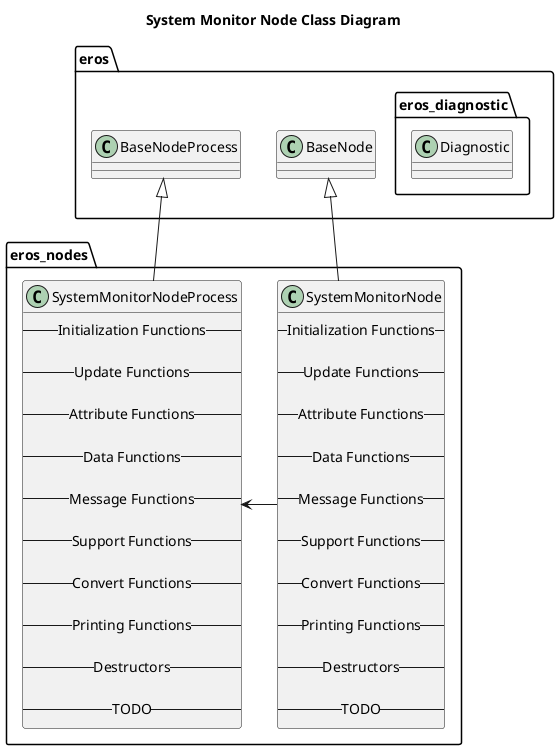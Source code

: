 @startuml
title System Monitor Node Class Diagram
package eros {
    class BaseNode
    class BaseNodeProcess
    namespace eros_diagnostic {
        class Diagnostic
    }
}
namespace eros_nodes {
    class SystemMonitorNode {
        -- Initialization Functions --

        -- Update Functions --

        -- Attribute Functions --

        -- Data Functions --

        -- Message Functions --

        -- Support Functions --

        -- Convert Functions --
        
        -- Printing Functions --

        -- Destructors --

        -- TODO --
    }
    class SystemMonitorNodeProcess {
        -- Initialization Functions --

        -- Update Functions --

        -- Attribute Functions --

        -- Data Functions --

        -- Message Functions --

        -- Support Functions --

        -- Convert Functions --
        
        -- Printing Functions --

        -- Destructors --

        -- TODO --
    }

    BaseNode <|-- SystemMonitorNode
    BaseNodeProcess <|-- SystemMonitorNodeProcess
    SystemMonitorNode -> SystemMonitorNodeProcess 
}

@enduml